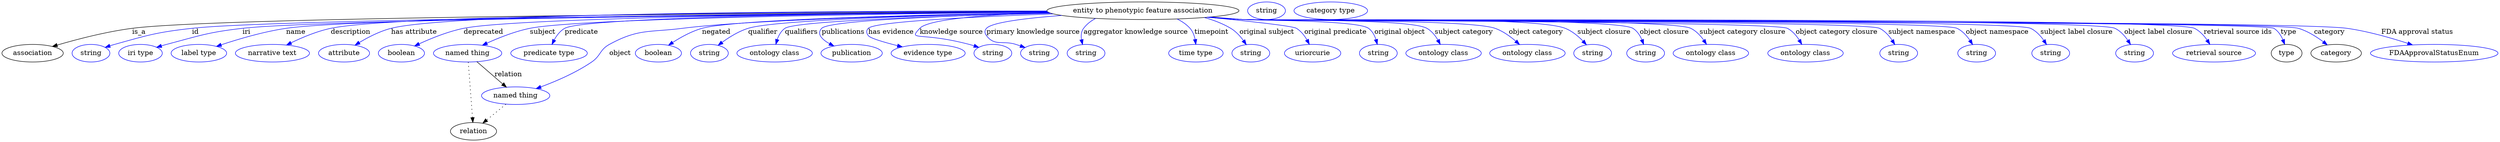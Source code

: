 digraph {
	graph [bb="0,0,5085.4,283"];
	node [label="\N"];
	"entity to phenotypic feature association"	[height=0.5,
		label="entity to phenotypic feature association",
		pos="2323.4,265",
		width=5.4342];
	association	[height=0.5,
		pos="62.394,178",
		width=1.7332];
	"entity to phenotypic feature association" -> association	[label=is_a,
		lp="279.39,221.5",
		pos="e,102.71,191.78 2128.6,263.18 1650.8,260.8 446.51,252.54 265.39,229 212.36,222.11 153.12,206.58 112.39,194.65"];
	id	[color=blue,
		height=0.5,
		label=string,
		pos="181.39,178",
		width=1.0652];
	"entity to phenotypic feature association" -> id	[color=blue,
		label=id,
		lp="394.39,221.5",
		pos="e,210.38,189.97 2129.3,262.56 1672.9,258.88 556.77,248.05 387.39,229 316.11,220.98 298.47,215.35 229.39,196 226.29,195.13 223.09,\
194.16 219.89,193.14",
		style=solid];
	iri	[color=blue,
		height=0.5,
		label="iri type",
		pos="282.39,178",
		width=1.2277];
	"entity to phenotypic feature association" -> iri	[color=blue,
		label=iri,
		lp="498.39,221.5",
		pos="e,315.32,190.13 2129.6,262.39 1691.2,258.45 649.49,247.28 490.39,229 420.42,220.96 403.46,214.11 335.39,196 332.02,195.1 328.55,\
194.12 325.07,193.1",
		style=solid];
	name	[color=blue,
		height=0.5,
		label="label type",
		pos="401.39,178",
		width=1.5707];
	"entity to phenotypic feature association" -> name	[color=blue,
		label=name,
		lp="599.39,221.5",
		pos="e,437.29,191.99 2129.1,262.88 1706.3,260.03 728.95,251.14 579.39,229 533.39,222.19 482.45,207.07 446.89,195.23",
		style=solid];
	description	[color=blue,
		height=0.5,
		label="narrative text",
		pos="551.39,178",
		width=2.0943];
	"entity to phenotypic feature association" -> description	[color=blue,
		label=description,
		lp="709.89,221.5",
		pos="e,579.96,194.75 2127.8,264.01 1720.7,263.42 808.33,258.75 669.39,229 641.41,223.01 611.76,210.41 589.18,199.37",
		style=solid];
	"has attribute"	[color=blue,
		height=0.5,
		label=attribute,
		pos="696.39,178",
		width=1.4443];
	"entity to phenotypic feature association" -> "has attribute"	[color=blue,
		label="has attribute",
		lp="839.39,221.5",
		pos="e,718.85,194.49 2127.6,264.48 1743.7,264.69 918.17,261.32 792.39,229 769.46,223.11 745.84,210.9 727.76,200.02",
		style=solid];
	deprecated	[color=blue,
		height=0.5,
		label=boolean,
		pos="813.39,178",
		width=1.2999];
	"entity to phenotypic feature association" -> deprecated	[color=blue,
		label=deprecated,
		lp="979.89,221.5",
		pos="e,840.07,192.8 2129,262.87 1775.4,260.24 1052.5,252.11 939.39,229 907.84,222.55 874.02,208.71 849.37,197.23",
		style=solid];
	subject	[color=blue,
		height=0.5,
		label="named thing",
		pos="947.39,178",
		width=1.9318];
	"entity to phenotypic feature association" -> subject	[color=blue,
		label=subject,
		lp="1100.4,221.5",
		pos="e,977.53,194.32 2129.9,262.25 1804.8,258.77 1174.6,249.47 1074.4,229 1044,222.78 1011.4,209.82 986.85,198.65",
		style=solid];
	predicate	[color=blue,
		height=0.5,
		label="predicate type",
		pos="1113.4,178",
		width=2.1665];
	"entity to phenotypic feature association" -> predicate	[color=blue,
		label=predicate,
		lp="1179.4,221.5",
		pos="e,1119.4,196.11 2129,262.94 1805.4,260.5 1187.3,252.75 1145.4,229 1136,223.66 1128.9,214.29 1123.8,205.1",
		style=solid];
	object	[color=blue,
		height=0.5,
		label="named thing",
		pos="1045.4,91",
		width=1.9318];
	"entity to phenotypic feature association" -> object	[color=blue,
		label=object,
		lp="1258.4,178",
		pos="e,1087,105.47 2132.6,260.95 1901.1,256.53 1524.6,246.86 1385.4,229 1318.1,220.37 1295.9,228.62 1236.4,196 1216.6,185.12 1219.1,172.77 \
1200.4,160 1168.3,138.07 1128,120.64 1096.5,108.92",
		style=solid];
	negated	[color=blue,
		height=0.5,
		label=boolean,
		pos="1336.4,178",
		width=1.2999];
	"entity to phenotypic feature association" -> negated	[color=blue,
		label=negated,
		lp="1453.4,221.5",
		pos="e,1356.8,194.38 2131.6,261.36 1887.8,257.26 1490.3,247.78 1424.4,229 1403.3,222.98 1381.8,210.94 1365.4,200.18",
		style=solid];
	qualifier	[color=blue,
		height=0.5,
		label=string,
		pos="1439.4,178",
		width=1.0652];
	"entity to phenotypic feature association" -> qualifier	[color=blue,
		label=qualifier,
		lp="1548.4,221.5",
		pos="e,1457.2,194.11 2132.5,260.86 1913,256.43 1575.2,246.83 1518.4,229 1499.1,222.95 1479.9,210.95 1465.2,200.22",
		style=solid];
	qualifiers	[color=blue,
		height=0.5,
		label="ontology class",
		pos="1572.4,178",
		width=2.1304];
	"entity to phenotypic feature association" -> qualifiers	[color=blue,
		label=qualifiers,
		lp="1626.9,221.5",
		pos="e,1574.9,196.33 2135.4,259.94 1926.5,254.7 1615.4,244.37 1593.4,229 1585.7,223.59 1580.8,214.75 1577.7,205.99",
		style=solid];
	publications	[color=blue,
		height=0.5,
		label=publication,
		pos="1729.4,178",
		width=1.7332];
	"entity to phenotypic feature association" -> publications	[color=blue,
		label=publications,
		lp="1712.4,221.5",
		pos="e,1693.3,192.75 2134.5,260.2 1946.7,255.47 1684.4,245.88 1668.4,229 1657.6,217.6 1668.7,206.37 1684.3,197.45",
		style=solid];
	"has evidence"	[color=blue,
		height=0.5,
		label="evidence type",
		pos="1885.4,178",
		width=2.0943];
	"entity to phenotypic feature association" -> "has evidence"	[color=blue,
		label="has evidence",
		lp="1809.9,221.5",
		pos="e,1832.7,191 2140.5,258.52 1982.2,252.84 1776.4,242.87 1763.4,229 1758.8,224.14 1759.4,219.32 1763.4,214 1767.4,208.67 1795,200.54 \
1822.9,193.46",
		style=solid];
	"knowledge source"	[color=blue,
		height=0.5,
		label=string,
		pos="2017.4,178",
		width=1.0652];
	"entity to phenotypic feature association" -> "knowledge source"	[color=blue,
		label="knowledge source",
		lp="1932.9,221.5",
		pos="e,1988.7,190.03 2131.8,261.25 2015.8,257.53 1886.8,248.91 1868.4,229 1843.3,201.94 1868.6,222.64 1969.4,196 1972.6,195.16 1975.8,\
194.21 1979.1,193.2",
		style=solid];
	"primary knowledge source"	[color=blue,
		height=0.5,
		label=string,
		pos="2112.4,178",
		width=1.0652];
	"entity to phenotypic feature association" -> "primary knowledge source"	[color=blue,
		label="primary knowledge source",
		lp="2099.4,221.5",
		pos="e,2083,189.66 2158,255.37 2086,249.88 2015.5,241.42 2004.4,229 1999.9,224.04 2000.4,219.35 2004.4,214 2021,191.66 2037.9,204.65 \
2064.4,196 2067.3,195.04 2070.3,194.03 2073.4,193",
		style=solid];
	"aggregator knowledge source"	[color=blue,
		height=0.5,
		label=string,
		pos="2207.4,178",
		width=1.0652];
	"entity to phenotypic feature association" -> "aggregator knowledge source"	[color=blue,
		label="aggregator knowledge source",
		lp="2308.9,221.5",
		pos="e,2200.3,195.88 2226.9,249.31 2217.4,244.27 2208.9,237.65 2202.4,229 2197.5,222.43 2196.8,213.92 2198,205.8",
		style=solid];
	timepoint	[color=blue,
		height=0.5,
		label="time type",
		pos="2431.4,178",
		width=1.5346];
	"entity to phenotypic feature association" -> timepoint	[color=blue,
		label=timepoint,
		lp="2463.4,221.5",
		pos="e,2431.2,196.16 2393.1,248.07 2403,243.29 2412.2,237.08 2419.4,229 2425,222.72 2428.1,214.29 2429.8,206.15",
		style=solid];
	"original subject"	[color=blue,
		height=0.5,
		label=string,
		pos="2543.4,178",
		width=1.0652];
	"entity to phenotypic feature association" -> "original subject"	[color=blue,
		label="original subject",
		lp="2576.4,221.5",
		pos="e,2534.1,195.53 2448.4,251.13 2467.3,245.96 2485.9,238.83 2502.4,229 2512.7,222.83 2521.6,213.06 2528.4,203.79",
		style=solid];
	"original predicate"	[color=blue,
		height=0.5,
		label=uriorcurie,
		pos="2669.4,178",
		width=1.5887];
	"entity to phenotypic feature association" -> "original predicate"	[color=blue,
		label="original predicate",
		lp="2715.9,221.5",
		pos="e,2662.6,196.3 2456,251.73 2537.7,243.75 2628.3,233.93 2636.4,229 2645.5,223.44 2652.6,214.32 2657.8,205.39",
		style=solid];
	"original object"	[color=blue,
		height=0.5,
		label=string,
		pos="2803.4,178",
		width=1.0652];
	"entity to phenotypic feature association" -> "original object"	[color=blue,
		label="original object",
		lp="2846.9,221.5",
		pos="e,2801.2,196.23 2462,252.27 2484.2,250.46 2506.9,248.65 2528.4,247 2556.7,244.83 2760.4,245.74 2783.4,229 2790.9,223.53 2795.6,214.8 \
2798.5,206.15",
		style=solid];
	"subject category"	[color=blue,
		height=0.5,
		label="ontology class",
		pos="2936.4,178",
		width=2.1304];
	"entity to phenotypic feature association" -> "subject category"	[color=blue,
		label="subject category",
		lp="2977.9,221.5",
		pos="e,2929.7,196.07 2459.5,252.05 2482.5,250.22 2506.1,248.46 2528.4,247 2569.9,244.28 2866.1,249.34 2902.4,229 2912,223.61 2919.5,214.23 \
2924.9,205.04",
		style=solid];
	"object category"	[color=blue,
		height=0.5,
		label="ontology class",
		pos="3107.4,178",
		width=2.1304];
	"entity to phenotypic feature association" -> "object category"	[color=blue,
		label="object category",
		lp="3124.9,221.5",
		pos="e,3091.2,195.85 2458.1,251.91 2481.5,250.07 2505.7,248.34 2528.4,247 2585.3,243.64 2987.7,248.11 3041.4,229 3057,223.44 3072,212.74 \
3083.7,202.66",
		style=solid];
	"subject closure"	[color=blue,
		height=0.5,
		label=string,
		pos="3240.4,178",
		width=1.0652];
	"entity to phenotypic feature association" -> "subject closure"	[color=blue,
		label="subject closure",
		lp="3263.9,221.5",
		pos="e,3227.6,195.36 2457,251.84 2480.8,249.99 2505.3,248.27 2528.4,247 2601.2,242.99 3116.6,255.92 3184.4,229 3198.3,223.48 3211,212.86 \
3220.8,202.82",
		style=solid];
	"object closure"	[color=blue,
		height=0.5,
		label=string,
		pos="3348.4,178",
		width=1.0652];
	"entity to phenotypic feature association" -> "object closure"	[color=blue,
		label="object closure",
		lp="3386.4,221.5",
		pos="e,3344.4,196.03 2456.5,251.79 2480.4,249.93 2505.1,248.23 2528.4,247 2572.5,244.68 3284.9,252.32 3322.4,229 3330.9,223.68 3336.8,\
214.57 3340.8,205.57",
		style=solid];
	"subject category closure"	[color=blue,
		height=0.5,
		label="ontology class",
		pos="3481.4,178",
		width=2.1304];
	"entity to phenotypic feature association" -> "subject category closure"	[color=blue,
		label="subject category closure",
		lp="3545.9,221.5",
		pos="e,3472.5,196.27 2456.2,251.76 2480.2,249.9 2505,248.2 2528.4,247 2579,244.4 3394.8,251.13 3440.4,229 3451.2,223.75 3460.2,214.13 \
3466.9,204.72",
		style=solid];
	"object category closure"	[color=blue,
		height=0.5,
		label="ontology class",
		pos="3674.4,178",
		width=2.1304];
	"entity to phenotypic feature association" -> "object category closure"	[color=blue,
		label="object category closure",
		lp="3737.9,221.5",
		pos="e,3666.8,196.24 2455.6,251.73 2479.8,249.86 2504.9,248.17 2528.4,247 2559.2,245.48 3610,243.09 3637.4,229 3647.6,223.76 3655.7,214.28 \
3661.7,204.97",
		style=solid];
	"subject namespace"	[color=blue,
		height=0.5,
		label=string,
		pos="3864.4,178",
		width=1.0652];
	"entity to phenotypic feature association" -> "subject namespace"	[color=blue,
		label="subject namespace",
		lp="3911.4,221.5",
		pos="e,3856.4,195.78 2455.4,251.71 2479.6,249.83 2504.8,248.14 2528.4,247 2564.4,245.26 3793.1,245.03 3825.4,229 3836.1,223.67 3844.8,\
213.85 3851.2,204.32",
		style=solid];
	"object namespace"	[color=blue,
		height=0.5,
		label=string,
		pos="4023.4,178",
		width=1.0652];
	"entity to phenotypic feature association" -> "object namespace"	[color=blue,
		label="object namespace",
		lp="4065.4,221.5",
		pos="e,4015.1,195.79 2455.4,251.68 2479.6,249.81 2504.8,248.12 2528.4,247 2568.8,245.08 3947.1,246.73 3983.4,229 3994.3,223.7 4003.1,\
213.88 4009.7,204.34",
		style=solid];
	"subject label closure"	[color=blue,
		height=0.5,
		label=string,
		pos="4174.4,178",
		width=1.0652];
	"entity to phenotypic feature association" -> "subject label closure"	[color=blue,
		label="subject label closure",
		lp="4227.4,221.5",
		pos="e,4165.8,195.81 2455.1,251.68 2479.4,249.8 2504.7,248.12 2528.4,247 2572.9,244.91 4093.2,248.3 4133.4,229 4144.4,223.72 4153.4,213.9 \
4160.2,204.36",
		style=solid];
	"object label closure"	[color=blue,
		height=0.5,
		label=string,
		pos="4345.4,178",
		width=1.0652];
	"entity to phenotypic feature association" -> "object label closure"	[color=blue,
		label="object label closure",
		lp="4393.9,221.5",
		pos="e,4337.1,195.8 2455.1,251.66 2479.4,249.78 2504.7,248.1 2528.4,247 2577.7,244.71 4261,250.61 4305.4,229 4316.3,223.71 4325.1,213.89 \
4331.7,204.35",
		style=solid];
	"retrieval source ids"	[color=blue,
		height=0.5,
		label="retrieval source",
		pos="4507.4,178",
		width=2.347];
	"entity to phenotypic feature association" -> "retrieval source ids"	[color=blue,
		label="retrieval source ids",
		lp="4555.9,221.5",
		pos="e,4498.8,196.3 2454.8,251.66 2479.2,249.78 2504.6,248.1 2528.4,247 2582.2,244.52 4419,252.56 4467.4,229 4478.1,223.79 4486.9,214.18 \
4493.4,204.76",
		style=solid];
	type	[height=0.5,
		pos="4655.4,178",
		width=0.86659];
	"entity to phenotypic feature association" -> type	[color=blue,
		label=type,
		lp="4659.4,221.5",
		pos="e,4651.4,196.09 2454.8,251.65 2479.2,249.76 2504.6,248.09 2528.4,247 2557.5,245.67 4604.5,244.25 4629.4,229 4638,223.74 4643.9,214.64 \
4647.8,205.64",
		style=solid];
	category	[height=0.5,
		pos="4756.4,178",
		width=1.4263];
	"entity to phenotypic feature association" -> category	[color=blue,
		label=category,
		lp="4742.9,221.5",
		pos="e,4738.3,195.05 2454.8,251.64 2479.2,249.76 2504.6,248.09 2528.4,247 2588.1,244.28 4622.2,246.21 4679.4,229 4697.8,223.45 4716,211.99 \
4730.1,201.44",
		style=solid];
	"FDA approval status"	[color=blue,
		height=0.5,
		label=FDAApprovalStatusEnum,
		pos="4955.4,178",
		width=3.6108];
	"entity to phenotypic feature association" -> "FDA approval status"	[color=blue,
		label="FDA approval status",
		lp="4921.9,221.5",
		pos="e,4911.4,194.99 2454.8,251.64 2479.2,249.75 2504.6,248.08 2528.4,247 2653.3,241.33 4654.6,246.65 4778.4,229 4820.5,222.99 4866.8,\
209.68 4901.5,198.3",
		style=solid];
	subject -> object	[label=relation,
		lp="1030.4,134.5",
		pos="e,1026.6,108.34 966.29,160.61 981.2,147.68 1002.2,129.47 1018.8,115.07"];
	relation	[height=0.5,
		pos="959.39,18",
		width=1.2999];
	subject -> relation	[pos="e,958.09,36.188 948.7,159.79 950.78,132.48 954.84,78.994 957.31,46.38",
		style=dotted];
	object -> relation	[pos="e,978.35,34.647 1025.4,73.533 1013.8,63.922 998.97,51.669 986.3,41.213",
		style=dotted];
	association_type	[color=blue,
		height=0.5,
		label=string,
		pos="2575.4,265",
		width=1.0652];
	association_category	[color=blue,
		height=0.5,
		label="category type",
		pos="2706.4,265",
		width=2.0762];
}
